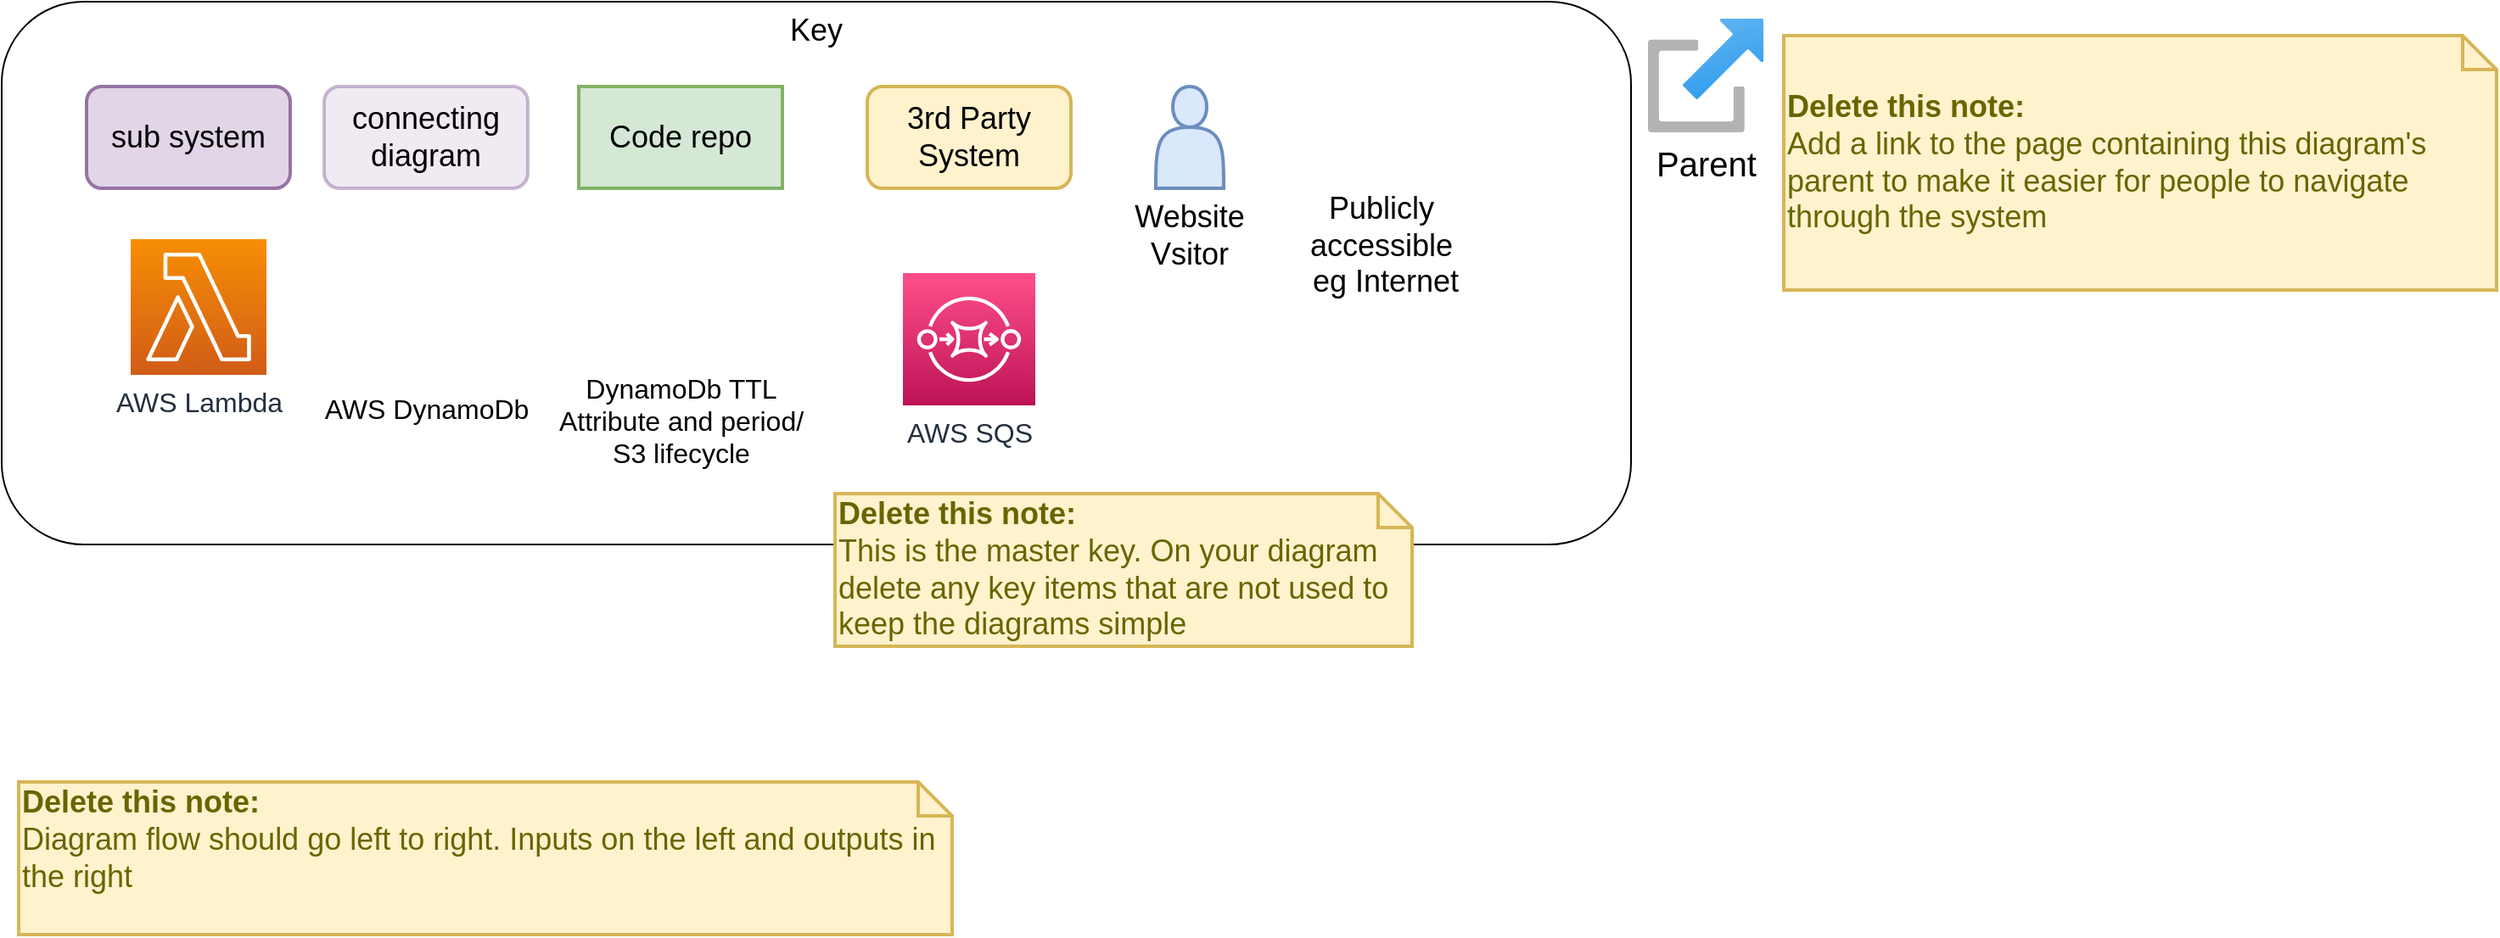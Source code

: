 <mxfile version="24.2.2" type="google">
  <diagram id="82Bv_an0BcCFFcfTx1LI" name="Page-1">
    <mxGraphModel grid="1" page="1" gridSize="10" guides="1" tooltips="1" connect="1" arrows="1" fold="1" pageScale="1" pageWidth="1169" pageHeight="1654" math="0" shadow="0">
      <root>
        <mxCell id="0" />
        <mxCell id="1" parent="0" />
        <mxCell id="1UVUJz1tgPFwWoQQSwY7-6" value="&lt;font style=&quot;font-size: 18px;&quot;&gt;Key&lt;/font&gt;" style="rounded=1;whiteSpace=wrap;html=1;align=center;verticalAlign=top;fontSize=16;labelBackgroundColor=none;" vertex="1" parent="1">
          <mxGeometry x="-1130" y="-3250" width="960" height="320" as="geometry" />
        </mxCell>
        <mxCell id="uQhTwKQ1Wc8KsDFdc3kF-5" value="AWS DynamoDb" style="shape=image;html=1;verticalAlign=top;verticalLabelPosition=bottom;imageAspect=0;aspect=fixed;image=https://cdn2.iconfinder.com/data/icons/amazon-aws-stencils/100/Database_copy_DynamoDB-128.png;fontSize=16;labelBackgroundColor=none;" vertex="1" parent="1">
          <mxGeometry x="-924" y="-3114" width="88" height="88" as="geometry" />
        </mxCell>
        <mxCell id="6W5KEkvIM8lsd_FhmGDw-1" value="AWS Lambda" style="sketch=0;points=[[0,0,0],[0.25,0,0],[0.5,0,0],[0.75,0,0],[1,0,0],[0,1,0],[0.25,1,0],[0.5,1,0],[0.75,1,0],[1,1,0],[0,0.25,0],[0,0.5,0],[0,0.75,0],[1,0.25,0],[1,0.5,0],[1,0.75,0]];outlineConnect=0;fontColor=#232F3E;gradientColor=#F78E04;gradientDirection=north;fillColor=#D05C17;strokeColor=#ffffff;dashed=0;verticalLabelPosition=bottom;verticalAlign=top;align=center;html=1;fontSize=16;fontStyle=0;aspect=fixed;shape=mxgraph.aws4.resourceIcon;resIcon=mxgraph.aws4.lambda;labelBackgroundColor=none;" vertex="1" parent="1">
          <mxGeometry x="-1054" y="-3110" width="80" height="80" as="geometry" />
        </mxCell>
        <mxCell id="6W5KEkvIM8lsd_FhmGDw-2" value="AWS SQS" style="sketch=0;points=[[0,0,0],[0.25,0,0],[0.5,0,0],[0.75,0,0],[1,0,0],[0,1,0],[0.25,1,0],[0.5,1,0],[0.75,1,0],[1,1,0],[0,0.25,0],[0,0.5,0],[0,0.75,0],[1,0.25,0],[1,0.5,0],[1,0.75,0]];outlineConnect=0;fontColor=#232F3E;gradientColor=#FF4F8B;gradientDirection=north;fillColor=#BC1356;strokeColor=#ffffff;dashed=0;verticalLabelPosition=bottom;verticalAlign=top;align=center;html=1;fontSize=16;fontStyle=0;aspect=fixed;shape=mxgraph.aws4.resourceIcon;resIcon=mxgraph.aws4.sqs;labelBackgroundColor=none;" vertex="1" parent="1">
          <mxGeometry x="-599" y="-3090" width="78" height="78" as="geometry" />
        </mxCell>
        <mxCell id="lRtG_jPGdHRARBE0vHJG-4" value="DynamoDb TTL&lt;br&gt;Attribute and period/&lt;br&gt;S3 lifecycle" style="shape=image;html=1;verticalAlign=top;verticalLabelPosition=bottom;labelBackgroundColor=none;imageAspect=0;aspect=fixed;image=https://cdn1.iconfinder.com/data/icons/icons-for-a-site-1/64/advantage_speed-128.png;fontSize=16;" vertex="1" parent="1">
          <mxGeometry x="-761.5" y="-3101.5" width="63" height="63" as="geometry" />
        </mxCell>
        <mxCell id="QkFYNPYlBHE10zwOgU61-2" value="&lt;b style=&quot;font-size: 18px;&quot;&gt;Delete this note:&lt;/b&gt;&lt;br style=&quot;font-size: 18px;&quot;&gt;Add a link to the page containing this diagram&#39;s parent to make it easier for people to navigate through the system" style="shape=note;strokeWidth=2;fontSize=18;size=20;whiteSpace=wrap;html=1;fillColor=#fff2cc;strokeColor=#d6b656;fontColor=#666600;align=left;" vertex="1" parent="1">
          <mxGeometry x="-80" y="-3230" width="420" height="150" as="geometry" />
        </mxCell>
        <mxCell id="QkFYNPYlBHE10zwOgU61-4" value="&lt;b style=&quot;font-size: 18px;&quot;&gt;Delete this note:&lt;/b&gt;&lt;br style=&quot;font-size: 18px;&quot;&gt;This is the master key. On your diagram delete any key items that are not used to keep the diagrams simple" style="shape=note;strokeWidth=2;fontSize=18;size=20;whiteSpace=wrap;html=1;fillColor=#fff2cc;strokeColor=#d6b656;fontColor=#666600;align=left;" vertex="1" parent="1">
          <mxGeometry x="-639" y="-2960" width="340" height="90" as="geometry" />
        </mxCell>
        <mxCell id="jANNFpKXWlreTTIoZGf9-1" value="sub system" style="rounded=1;whiteSpace=wrap;html=1;fillColor=#e1d5e7;strokeColor=#9673a6;fontSize=18;strokeWidth=2;labelBackgroundColor=none;" vertex="1" parent="1">
          <mxGeometry x="-1080" y="-3200" width="120" height="60" as="geometry" />
        </mxCell>
        <mxCell id="jANNFpKXWlreTTIoZGf9-2" value="connecting diagram" style="rounded=1;whiteSpace=wrap;html=1;fillColor=#e1d5e7;strokeColor=#9673a6;fontSize=18;strokeWidth=2;labelBackgroundColor=none;fillStyle=auto;opacity=50;" vertex="1" parent="1">
          <mxGeometry x="-940" y="-3200" width="120" height="60" as="geometry" />
        </mxCell>
        <mxCell id="jANNFpKXWlreTTIoZGf9-3" value="&lt;font style=&quot;font-size: 18px;&quot; color=&quot;#000000&quot;&gt;Website&lt;/font&gt;&lt;div style=&quot;font-size: 18px;&quot;&gt;&lt;font style=&quot;font-size: 18px;&quot; color=&quot;#000000&quot;&gt;Vsitor&lt;/font&gt;&lt;/div&gt;" style="shape=actor;whiteSpace=wrap;html=1;fillColor=#dae8fc;strokeColor=#6c8ebf;labelPosition=center;verticalLabelPosition=bottom;align=center;verticalAlign=top;fontSize=18;strokeWidth=2;labelBackgroundColor=none;" vertex="1" parent="1">
          <mxGeometry x="-450" y="-3200" width="40" height="60" as="geometry" />
        </mxCell>
        <mxCell id="jANNFpKXWlreTTIoZGf9-4" value="Code repo" style="rounded=0;whiteSpace=wrap;html=1;fillColor=#d5e8d4;strokeColor=#82b366;fontSize=18;labelBackgroundColor=none;strokeWidth=2;" vertex="1" parent="1">
          <mxGeometry x="-790" y="-3200" width="120" height="60" as="geometry" />
        </mxCell>
        <UserObject label="Parent" link="https://judewoodprofessional.atlassian.net/wiki/x/JoAY" id="kviyqRIzrLi8lEQBbpCr-2">
          <mxCell style="image;aspect=fixed;html=1;points=[];align=center;fontSize=20;image=img/lib/azure2/general/Launch_Portal.svg;labelBackgroundColor=none;imageBackground=default;strokeWidth=2;" vertex="1" parent="1">
            <mxGeometry x="-160" y="-3240" width="68" height="67" as="geometry" />
          </mxCell>
        </UserObject>
        <mxCell id="kviyqRIzrLi8lEQBbpCr-3" value="&lt;b style=&quot;font-size: 18px;&quot;&gt;Delete this note:&lt;/b&gt;&lt;br style=&quot;font-size: 18px;&quot;&gt;Diagram flow should go left to right. Inputs on the left and outputs in the right&lt;div&gt;&lt;br&gt;&lt;/div&gt;" style="shape=note;strokeWidth=2;fontSize=18;size=20;whiteSpace=wrap;html=1;fillColor=#fff2cc;strokeColor=#d6b656;fontColor=#666600;align=left;" vertex="1" parent="1">
          <mxGeometry x="-1120" y="-2790" width="550" height="90" as="geometry" />
        </mxCell>
        <mxCell id="kviyqRIzrLi8lEQBbpCr-4" value="Publicly&amp;nbsp;&lt;div&gt;accessible&amp;nbsp;&lt;/div&gt;&lt;div&gt;eg Internet&lt;/div&gt;" style="shape=image;html=1;verticalAlign=top;verticalLabelPosition=bottom;labelBackgroundColor=#ffffff;imageAspect=0;aspect=fixed;image=https://cdn2.iconfinder.com/data/icons/whcompare-isometric-web-hosting-servers/50/connected-globe-128.png;strokeWidth=2;fontSize=18;" vertex="1" parent="1">
          <mxGeometry x="-340" y="-3195" width="50" height="50" as="geometry" />
        </mxCell>
        <mxCell id="kviyqRIzrLi8lEQBbpCr-5" value="3rd Party&lt;div&gt;System&lt;/div&gt;" style="rounded=1;whiteSpace=wrap;html=1;fillColor=#fff2cc;strokeColor=#d6b656;strokeWidth=2;fontSize=18;" vertex="1" parent="1">
          <mxGeometry x="-620" y="-3200" width="120" height="60" as="geometry" />
        </mxCell>
      </root>
    </mxGraphModel>
  </diagram>
</mxfile>
